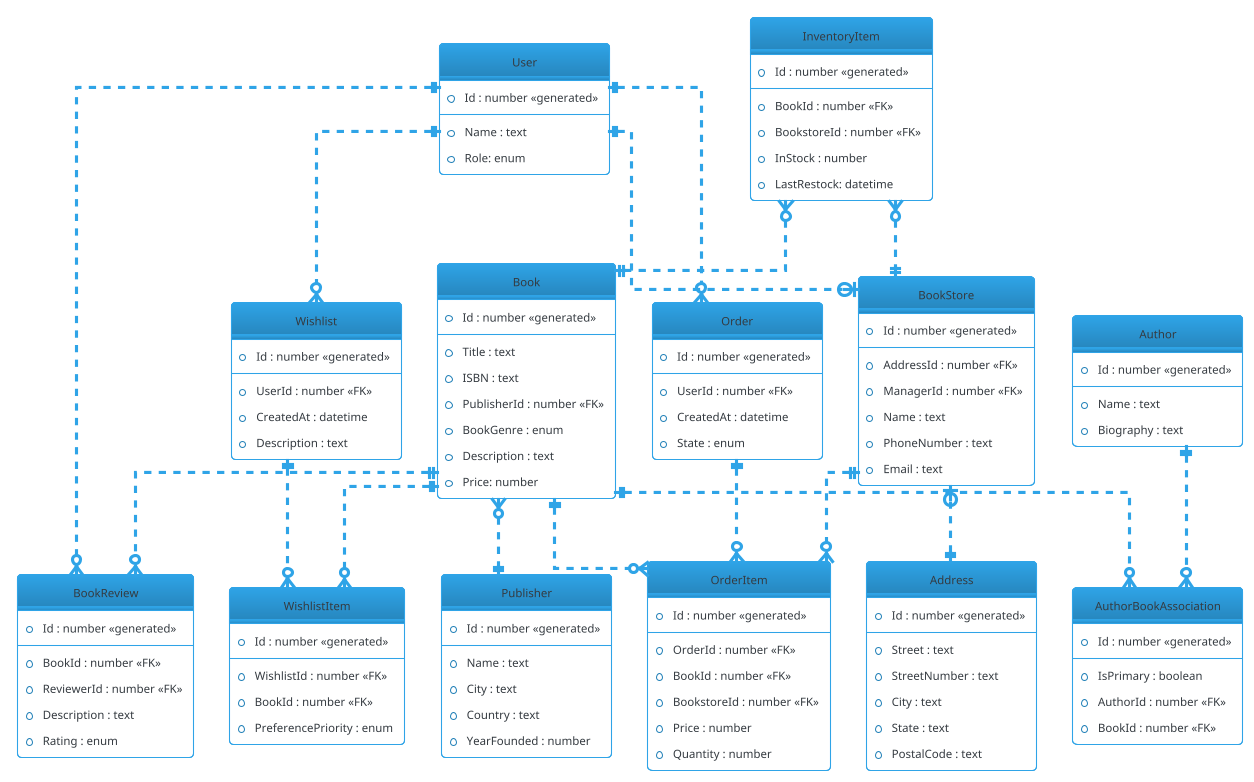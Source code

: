 @startuml
' visual settings
!theme cerulean-outline
hide circle
skinparam linetype ortho
skinparam backgroundColor white


entity "User" {
  *Id : number <<generated>>
  --
  *Name : text
  *Role: enum
}

entity "Wishlist" {
  *Id : number <<generated>>
  --
  *UserId : number <<FK>>
  *CreatedAt : datetime
  *Description : text
}

entity "WishlistItem" {
  *Id : number <<generated>>
  --
  *WishlistId : number <<FK>>
  *BookId : number <<FK>>
  *PreferencePriority : enum
}

entity "Order" {
  *Id : number <<generated>>
  --
  *UserId : number <<FK>>
  *CreatedAt : datetime
  *State : enum
}

entity "OrderItem" {
  *Id : number <<generated>>
  --
  *OrderId : number <<FK>>
  *BookId : number <<FK>>
  *BookstoreId : number <<FK>>
  *Price : number
  *Quantity : number
}

entity "Book" {
  *Id : number <<generated>>
  --
  *Title : text
  *ISBN : text
  *PublisherId : number <<FK>>
  *BookGenre : enum
  *Description : text
  *Price: number
}

entity "Author" {
  *Id : number <<generated>>
  --
  *Name : text
  *Biography : text
}

entity "Publisher" {
  *Id : number <<generated>>
  --
  *Name : text
  *City : text
  *Country : text
  *YearFounded : number
}

entity "AuthorBookAssociation" {
  *Id : number <<generated>>
  --
  *IsPrimary : boolean
  *AuthorId : number <<FK>>
  *BookId : number <<FK>>
}

entity "BookReview" {
  *Id : number <<generated>>
  --
  *BookId : number <<FK>>
  *ReviewerId : number <<FK>>
  *Description : text
  *Rating : enum
}

entity "BookStore" {
  *Id : number <<generated>>
  --
  *AddressId : number <<FK>>
  *ManagerId : number <<FK>>
  *Name : text
  *PhoneNumber : text
  *Email : text
}

entity "Address" {
  *Id : number <<generated>>
  --
  *Street : text
  *StreetNumber : text
  *City : text
  *State : text
  *PostalCode : text
}

entity "InventoryItem" {
  *Id : number <<generated>>
  --
  *BookId : number <<FK>>
  *BookstoreId : number <<FK>>
  *InStock : number
  *LastRestock: datetime
}

User ||..o{ Wishlist
User ||..o{ Order
User ||..o{ BookReview
User ||..o| BookStore

Wishlist ||..o{ WishlistItem
Order ||..o{ OrderItem

Book ||..o{ BookReview
Book ||..o{ WishlistItem
Book ||..o{ OrderItem
Book ||..o{ AuthorBookAssociation
Book }o..|| Publisher

BookStore |o..|| Address
BookStore ||..o{ OrderItem

InventoryItem }o..|| BookStore
InventoryItem }o..|| Book

Author ||..o{ AuthorBookAssociation

@enduml

